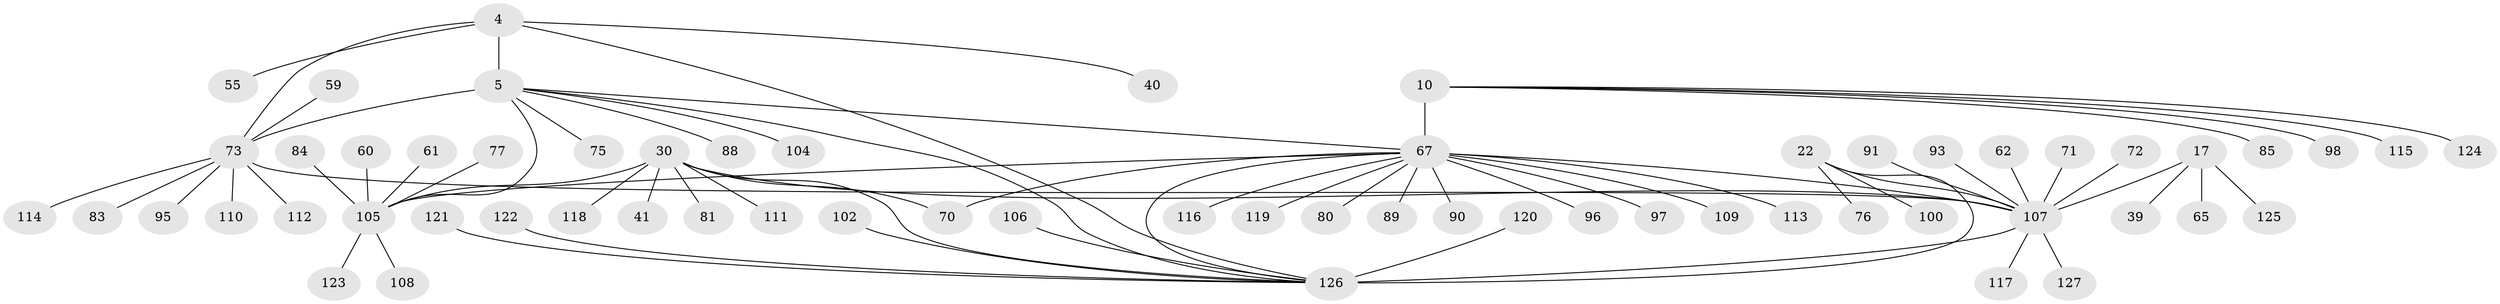 // original degree distribution, {6: 0.015748031496062992, 10: 0.015748031496062992, 8: 0.08661417322834646, 7: 0.031496062992125984, 9: 0.031496062992125984, 11: 0.031496062992125984, 12: 0.015748031496062992, 5: 0.007874015748031496, 1: 0.5826771653543307, 2: 0.13385826771653545, 4: 0.007874015748031496, 3: 0.03937007874015748}
// Generated by graph-tools (version 1.1) at 2025/58/03/04/25 21:58:37]
// undirected, 63 vertices, 72 edges
graph export_dot {
graph [start="1"]
  node [color=gray90,style=filled];
  4 [super="+1"];
  5 [super="+3"];
  10 [super="+8"];
  17 [super="+14"];
  22 [super="+20"];
  30 [super="+28"];
  39;
  40;
  41;
  55;
  59;
  60;
  61;
  62;
  65;
  67 [super="+11+12+46"];
  70 [super="+52"];
  71;
  72;
  73 [super="+6+45+48"];
  75;
  76;
  77;
  80;
  81;
  83;
  84;
  85;
  88;
  89;
  90;
  91;
  93;
  95;
  96;
  97 [super="+53"];
  98;
  100;
  102;
  104 [super="+34"];
  105 [super="+29+31+44+56"];
  106;
  107 [super="+79+18+78+35+36+42+50+51"];
  108 [super="+32"];
  109;
  110 [super="+37"];
  111 [super="+82"];
  112;
  113;
  114;
  115 [super="+38+86+94+101"];
  116 [super="+69"];
  117 [super="+103"];
  118;
  119;
  120;
  121;
  122;
  123 [super="+57"];
  124;
  125 [super="+58"];
  126 [super="+21+66+54+64+68+74+24+87+92+99"];
  127;
  4 -- 5 [weight=4];
  4 -- 40;
  4 -- 55;
  4 -- 126;
  4 -- 73 [weight=4];
  5 -- 67 [weight=2];
  5 -- 88;
  5 -- 75;
  5 -- 104;
  5 -- 105;
  5 -- 73 [weight=4];
  5 -- 126;
  10 -- 85;
  10 -- 98;
  10 -- 124;
  10 -- 115;
  10 -- 67 [weight=8];
  17 -- 39;
  17 -- 65;
  17 -- 125;
  17 -- 107 [weight=8];
  22 -- 100;
  22 -- 76;
  22 -- 126 [weight=8];
  22 -- 107;
  30 -- 41;
  30 -- 81;
  30 -- 107 [weight=2];
  30 -- 126 [weight=2];
  30 -- 70;
  30 -- 118;
  30 -- 111;
  30 -- 105 [weight=8];
  59 -- 73;
  60 -- 105;
  61 -- 105;
  62 -- 107;
  67 -- 96;
  67 -- 70 [weight=2];
  67 -- 109;
  67 -- 80;
  67 -- 113;
  67 -- 119;
  67 -- 107 [weight=2];
  67 -- 105;
  67 -- 126 [weight=2];
  67 -- 97;
  67 -- 116;
  67 -- 89;
  67 -- 90;
  71 -- 107;
  72 -- 107;
  73 -- 107 [weight=2];
  73 -- 110;
  73 -- 112;
  73 -- 114;
  73 -- 83;
  73 -- 95;
  77 -- 105;
  84 -- 105;
  91 -- 107;
  93 -- 107;
  102 -- 126;
  105 -- 108;
  105 -- 123;
  106 -- 126;
  107 -- 117;
  107 -- 127;
  107 -- 126;
  120 -- 126;
  121 -- 126;
  122 -- 126;
}
